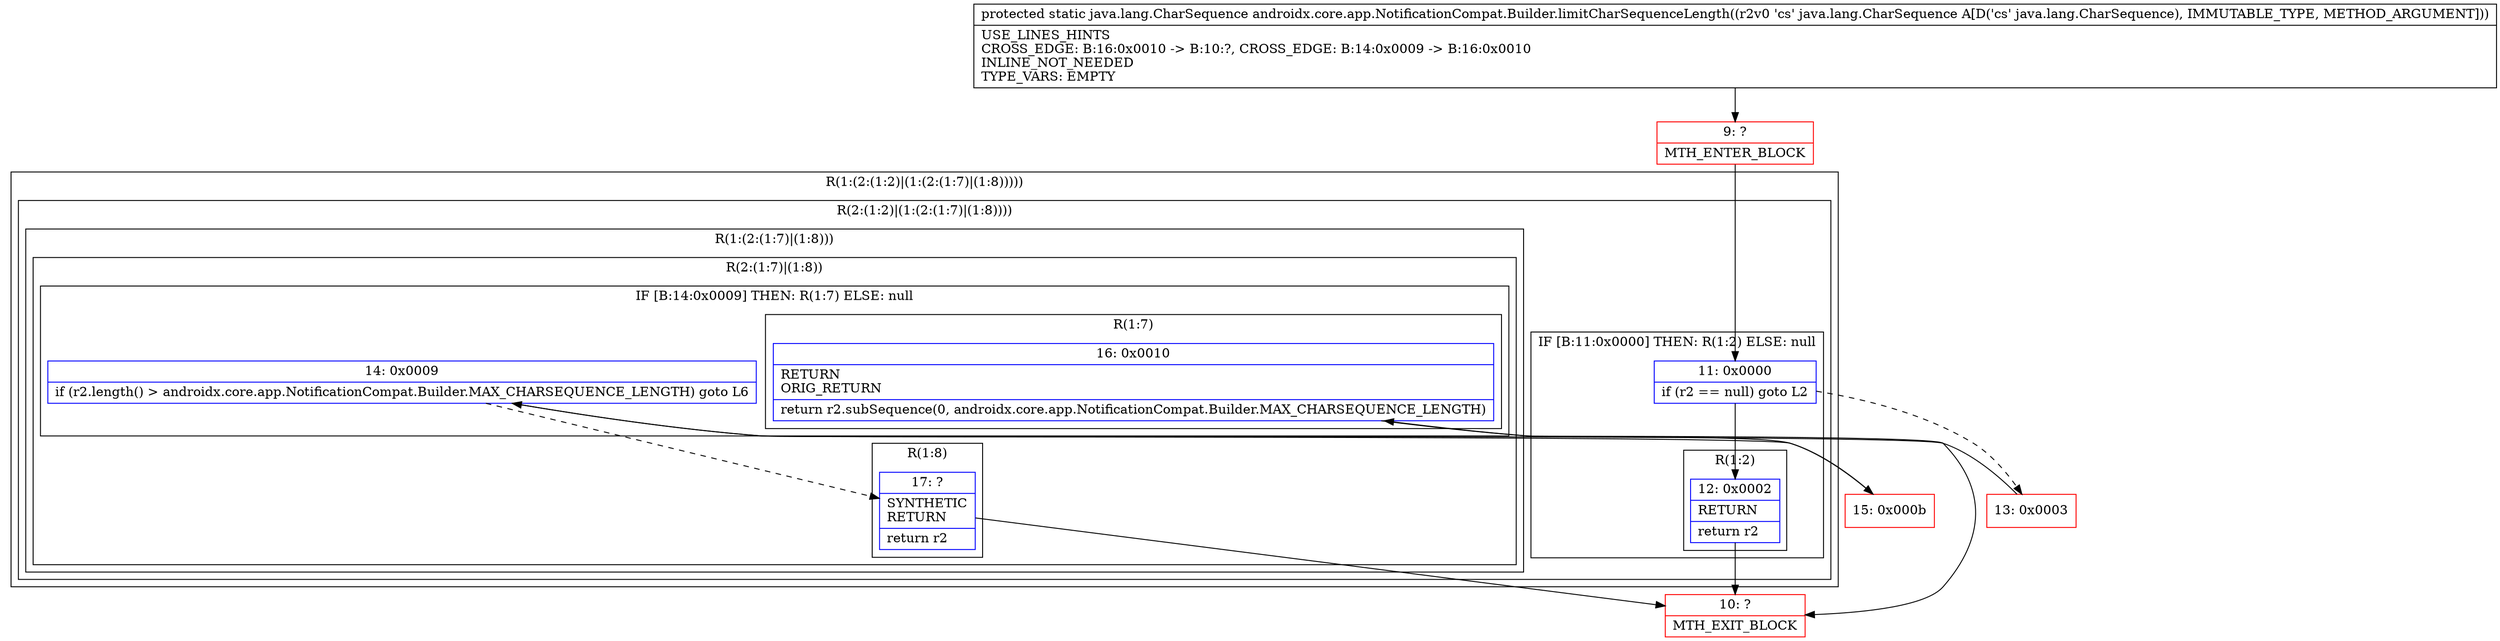 digraph "CFG forandroidx.core.app.NotificationCompat.Builder.limitCharSequenceLength(Ljava\/lang\/CharSequence;)Ljava\/lang\/CharSequence;" {
subgraph cluster_Region_1648366221 {
label = "R(1:(2:(1:2)|(1:(2:(1:7)|(1:8)))))";
node [shape=record,color=blue];
subgraph cluster_Region_743154524 {
label = "R(2:(1:2)|(1:(2:(1:7)|(1:8))))";
node [shape=record,color=blue];
subgraph cluster_IfRegion_1931241140 {
label = "IF [B:11:0x0000] THEN: R(1:2) ELSE: null";
node [shape=record,color=blue];
Node_11 [shape=record,label="{11\:\ 0x0000|if (r2 == null) goto L2\l}"];
subgraph cluster_Region_1274695743 {
label = "R(1:2)";
node [shape=record,color=blue];
Node_12 [shape=record,label="{12\:\ 0x0002|RETURN\l|return r2\l}"];
}
}
subgraph cluster_Region_701294519 {
label = "R(1:(2:(1:7)|(1:8)))";
node [shape=record,color=blue];
subgraph cluster_Region_1491923089 {
label = "R(2:(1:7)|(1:8))";
node [shape=record,color=blue];
subgraph cluster_IfRegion_1213535486 {
label = "IF [B:14:0x0009] THEN: R(1:7) ELSE: null";
node [shape=record,color=blue];
Node_14 [shape=record,label="{14\:\ 0x0009|if (r2.length() \> androidx.core.app.NotificationCompat.Builder.MAX_CHARSEQUENCE_LENGTH) goto L6\l}"];
subgraph cluster_Region_1362615907 {
label = "R(1:7)";
node [shape=record,color=blue];
Node_16 [shape=record,label="{16\:\ 0x0010|RETURN\lORIG_RETURN\l|return r2.subSequence(0, androidx.core.app.NotificationCompat.Builder.MAX_CHARSEQUENCE_LENGTH)\l}"];
}
}
subgraph cluster_Region_529033901 {
label = "R(1:8)";
node [shape=record,color=blue];
Node_17 [shape=record,label="{17\:\ ?|SYNTHETIC\lRETURN\l|return r2\l}"];
}
}
}
}
}
Node_9 [shape=record,color=red,label="{9\:\ ?|MTH_ENTER_BLOCK\l}"];
Node_10 [shape=record,color=red,label="{10\:\ ?|MTH_EXIT_BLOCK\l}"];
Node_13 [shape=record,color=red,label="{13\:\ 0x0003}"];
Node_15 [shape=record,color=red,label="{15\:\ 0x000b}"];
MethodNode[shape=record,label="{protected static java.lang.CharSequence androidx.core.app.NotificationCompat.Builder.limitCharSequenceLength((r2v0 'cs' java.lang.CharSequence A[D('cs' java.lang.CharSequence), IMMUTABLE_TYPE, METHOD_ARGUMENT]))  | USE_LINES_HINTS\lCROSS_EDGE: B:16:0x0010 \-\> B:10:?, CROSS_EDGE: B:14:0x0009 \-\> B:16:0x0010\lINLINE_NOT_NEEDED\lTYPE_VARS: EMPTY\l}"];
MethodNode -> Node_9;Node_11 -> Node_12;
Node_11 -> Node_13[style=dashed];
Node_12 -> Node_10;
Node_14 -> Node_15;
Node_14 -> Node_17[style=dashed];
Node_16 -> Node_10;
Node_17 -> Node_10;
Node_9 -> Node_11;
Node_13 -> Node_14;
Node_15 -> Node_16;
}

